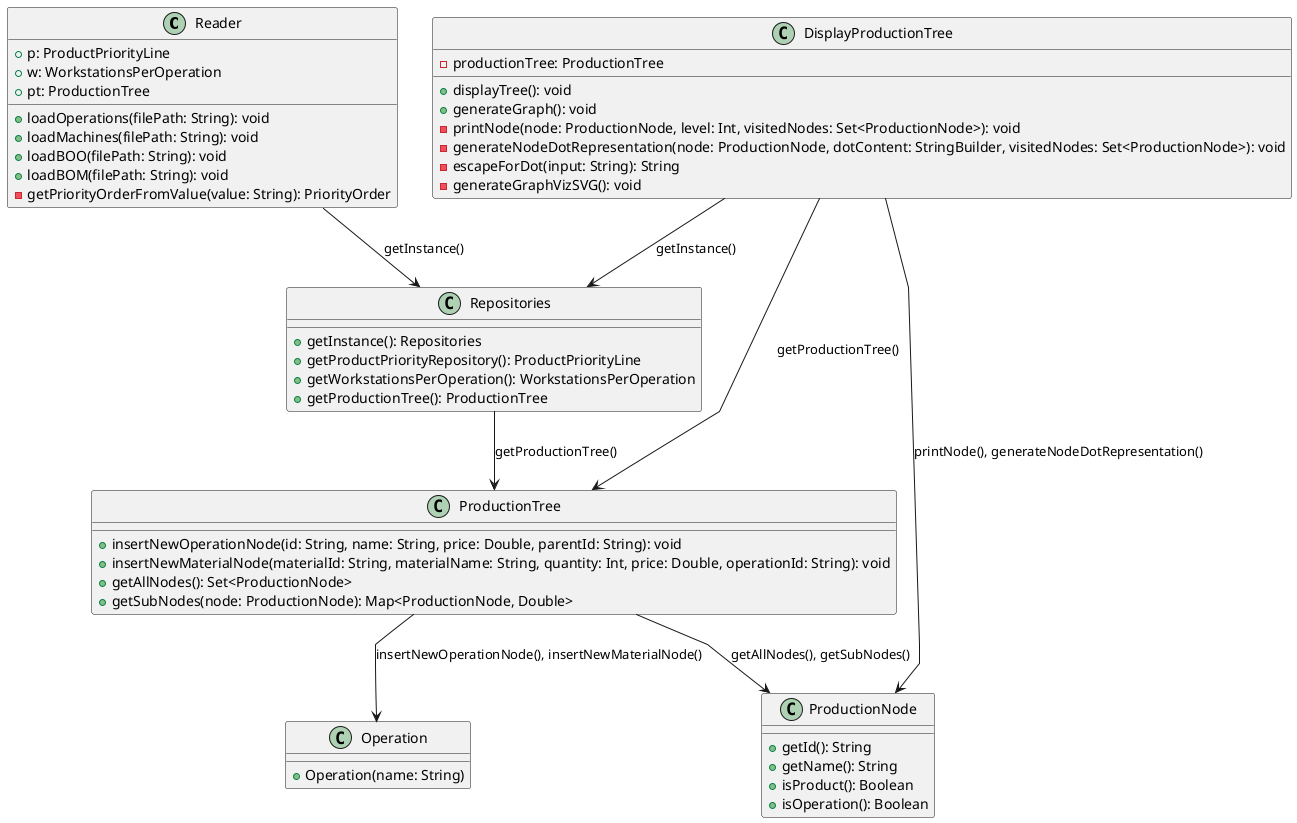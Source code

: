 @startuml
skinparam packageStyle rectangle
skinparam shadowing false
skinparam linetype polyline

class Reader {
    +loadOperations(filePath: String): void
    +loadMachines(filePath: String): void
    +loadBOO(filePath: String): void
    +loadBOM(filePath: String): void
    -getPriorityOrderFromValue(value: String): PriorityOrder

    +p: ProductPriorityLine
    +w: WorkstationsPerOperation
    +pt: ProductionTree
}

class ProductionTree {
    +insertNewOperationNode(id: String, name: String, price: Double, parentId: String): void
    +insertNewMaterialNode(materialId: String, materialName: String, quantity: Int, price: Double, operationId: String): void
    +getAllNodes(): Set<ProductionNode>
    +getSubNodes(node: ProductionNode): Map<ProductionNode, Double>
}

class Repositories {
    +getInstance(): Repositories
    +getProductPriorityRepository(): ProductPriorityLine
    +getWorkstationsPerOperation(): WorkstationsPerOperation
    +getProductionTree(): ProductionTree
}

class Operation {
    +Operation(name: String)
}

class ProductionNode {
    +getId(): String
    +getName(): String
    +isProduct(): Boolean
    +isOperation(): Boolean
}

class DisplayProductionTree {
    +displayTree(): void
    +generateGraph(): void
    -printNode(node: ProductionNode, level: Int, visitedNodes: Set<ProductionNode>): void
    -generateNodeDotRepresentation(node: ProductionNode, dotContent: StringBuilder, visitedNodes: Set<ProductionNode>): void
    -escapeForDot(input: String): String
    -generateGraphVizSVG(): void

    -productionTree: ProductionTree
}

Reader --> Repositories : getInstance()
Repositories --> ProductionTree : getProductionTree()

ProductionTree --> Operation : insertNewOperationNode(), insertNewMaterialNode()
ProductionTree --> ProductionNode : getAllNodes(), getSubNodes()

DisplayProductionTree --> Repositories : getInstance()
DisplayProductionTree --> ProductionTree : getProductionTree()
DisplayProductionTree --> ProductionNode : printNode(), generateNodeDotRepresentation()

@enduml
